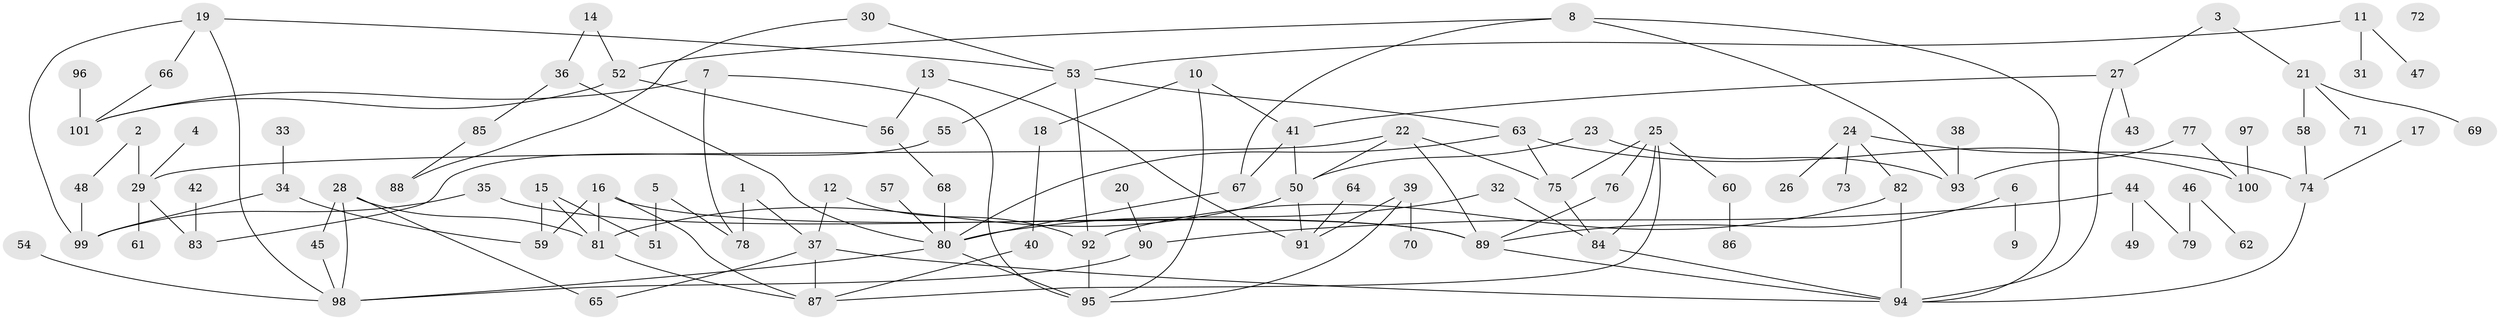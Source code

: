 // coarse degree distribution, {2: 0.2714285714285714, 1: 0.3, 4: 0.12857142857142856, 5: 0.11428571428571428, 3: 0.1, 6: 0.014285714285714285, 0: 0.014285714285714285, 8: 0.02857142857142857, 10: 0.02857142857142857}
// Generated by graph-tools (version 1.1) at 2025/43/03/04/25 21:43:07]
// undirected, 101 vertices, 137 edges
graph export_dot {
graph [start="1"]
  node [color=gray90,style=filled];
  1;
  2;
  3;
  4;
  5;
  6;
  7;
  8;
  9;
  10;
  11;
  12;
  13;
  14;
  15;
  16;
  17;
  18;
  19;
  20;
  21;
  22;
  23;
  24;
  25;
  26;
  27;
  28;
  29;
  30;
  31;
  32;
  33;
  34;
  35;
  36;
  37;
  38;
  39;
  40;
  41;
  42;
  43;
  44;
  45;
  46;
  47;
  48;
  49;
  50;
  51;
  52;
  53;
  54;
  55;
  56;
  57;
  58;
  59;
  60;
  61;
  62;
  63;
  64;
  65;
  66;
  67;
  68;
  69;
  70;
  71;
  72;
  73;
  74;
  75;
  76;
  77;
  78;
  79;
  80;
  81;
  82;
  83;
  84;
  85;
  86;
  87;
  88;
  89;
  90;
  91;
  92;
  93;
  94;
  95;
  96;
  97;
  98;
  99;
  100;
  101;
  1 -- 37;
  1 -- 78;
  2 -- 29;
  2 -- 48;
  3 -- 21;
  3 -- 27;
  4 -- 29;
  5 -- 51;
  5 -- 78;
  6 -- 9;
  6 -- 89;
  7 -- 78;
  7 -- 95;
  7 -- 101;
  8 -- 52;
  8 -- 67;
  8 -- 93;
  8 -- 94;
  10 -- 18;
  10 -- 41;
  10 -- 95;
  11 -- 31;
  11 -- 47;
  11 -- 53;
  12 -- 37;
  12 -- 92;
  13 -- 56;
  13 -- 91;
  14 -- 36;
  14 -- 52;
  15 -- 51;
  15 -- 59;
  15 -- 81;
  16 -- 59;
  16 -- 81;
  16 -- 87;
  16 -- 89;
  17 -- 74;
  18 -- 40;
  19 -- 53;
  19 -- 66;
  19 -- 98;
  19 -- 99;
  20 -- 90;
  21 -- 58;
  21 -- 69;
  21 -- 71;
  22 -- 29;
  22 -- 50;
  22 -- 75;
  22 -- 89;
  23 -- 50;
  23 -- 93;
  24 -- 26;
  24 -- 73;
  24 -- 74;
  24 -- 82;
  25 -- 60;
  25 -- 75;
  25 -- 76;
  25 -- 84;
  25 -- 87;
  27 -- 41;
  27 -- 43;
  27 -- 94;
  28 -- 45;
  28 -- 65;
  28 -- 81;
  28 -- 98;
  29 -- 61;
  29 -- 83;
  30 -- 53;
  30 -- 88;
  32 -- 80;
  32 -- 84;
  33 -- 34;
  34 -- 59;
  34 -- 99;
  35 -- 89;
  35 -- 99;
  36 -- 80;
  36 -- 85;
  37 -- 65;
  37 -- 87;
  37 -- 94;
  38 -- 93;
  39 -- 70;
  39 -- 91;
  39 -- 95;
  40 -- 87;
  41 -- 50;
  41 -- 67;
  42 -- 83;
  44 -- 49;
  44 -- 79;
  44 -- 90;
  45 -- 98;
  46 -- 62;
  46 -- 79;
  48 -- 99;
  50 -- 81;
  50 -- 91;
  52 -- 56;
  52 -- 101;
  53 -- 55;
  53 -- 63;
  53 -- 92;
  54 -- 98;
  55 -- 83;
  56 -- 68;
  57 -- 80;
  58 -- 74;
  60 -- 86;
  63 -- 75;
  63 -- 80;
  63 -- 100;
  64 -- 91;
  66 -- 101;
  67 -- 80;
  68 -- 80;
  74 -- 94;
  75 -- 84;
  76 -- 89;
  77 -- 93;
  77 -- 100;
  80 -- 95;
  80 -- 98;
  81 -- 87;
  82 -- 92;
  82 -- 94;
  84 -- 94;
  85 -- 88;
  89 -- 94;
  90 -- 98;
  92 -- 95;
  96 -- 101;
  97 -- 100;
}
